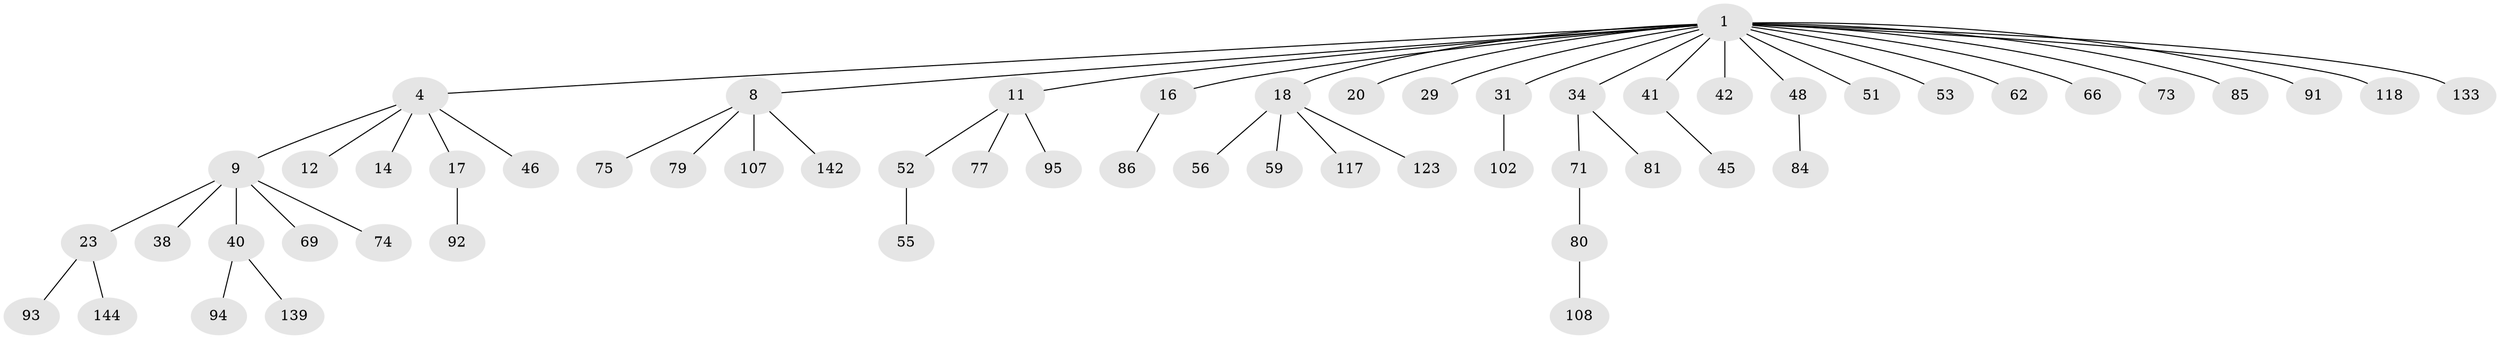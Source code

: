 // original degree distribution, {4: 0.0763888888888889, 7: 0.020833333333333332, 3: 0.1597222222222222, 5: 0.027777777777777776, 2: 0.2013888888888889, 1: 0.5138888888888888}
// Generated by graph-tools (version 1.1) at 2025/19/03/04/25 18:19:10]
// undirected, 57 vertices, 56 edges
graph export_dot {
graph [start="1"]
  node [color=gray90,style=filled];
  1 [super="+2+50+3"];
  4 [super="+7"];
  8 [super="+43+26"];
  9 [super="+13+19"];
  11 [super="+44+35+83"];
  12 [super="+100"];
  14;
  16 [super="+116+78"];
  17 [super="+87+134+99"];
  18 [super="+21+76"];
  20;
  23 [super="+24"];
  29 [super="+131"];
  31 [super="+121+36"];
  34 [super="+49+64"];
  38;
  40;
  41;
  42;
  45;
  46;
  48 [super="+101+90+130"];
  51 [super="+111+89"];
  52 [super="+54+61"];
  53;
  55 [super="+96"];
  56 [super="+63"];
  59 [super="+104+114"];
  62 [super="+138+82"];
  66 [super="+68+106+103"];
  69;
  71 [super="+135+110"];
  73;
  74;
  75;
  77;
  79;
  80;
  81;
  84 [super="+128"];
  85 [super="+97"];
  86;
  91;
  92 [super="+140"];
  93;
  94 [super="+98"];
  95;
  102;
  107;
  108;
  117;
  118;
  123;
  133;
  139;
  142;
  144;
  1 -- 8;
  1 -- 18;
  1 -- 51;
  1 -- 4;
  1 -- 118;
  1 -- 42;
  1 -- 62;
  1 -- 66;
  1 -- 34;
  1 -- 133;
  1 -- 41;
  1 -- 73;
  1 -- 11;
  1 -- 16;
  1 -- 48;
  1 -- 20;
  1 -- 53;
  1 -- 85;
  1 -- 91;
  1 -- 29;
  1 -- 31;
  4 -- 9;
  4 -- 17;
  4 -- 14;
  4 -- 12;
  4 -- 46;
  8 -- 75;
  8 -- 79;
  8 -- 107;
  8 -- 142;
  9 -- 38;
  9 -- 69;
  9 -- 40;
  9 -- 74;
  9 -- 23;
  11 -- 77;
  11 -- 95;
  11 -- 52;
  16 -- 86;
  17 -- 92;
  18 -- 117;
  18 -- 56;
  18 -- 59;
  18 -- 123;
  23 -- 93;
  23 -- 144;
  31 -- 102;
  34 -- 81;
  34 -- 71;
  40 -- 94;
  40 -- 139;
  41 -- 45;
  48 -- 84;
  52 -- 55;
  71 -- 80;
  80 -- 108;
}

